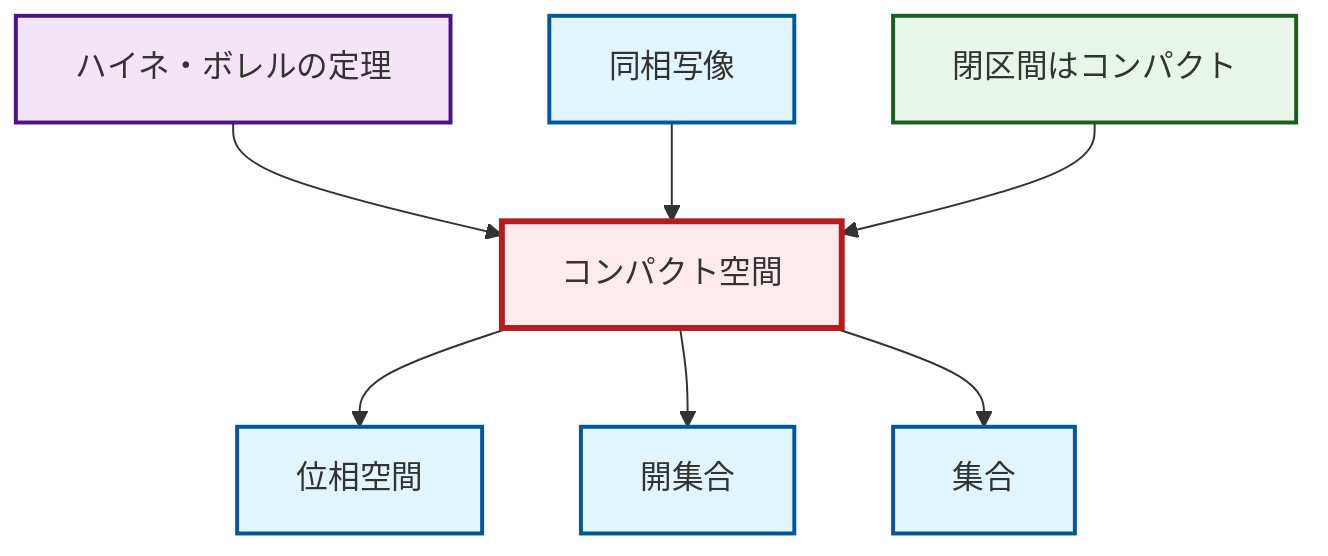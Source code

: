 graph TD
    classDef definition fill:#e1f5fe,stroke:#01579b,stroke-width:2px
    classDef theorem fill:#f3e5f5,stroke:#4a148c,stroke-width:2px
    classDef axiom fill:#fff3e0,stroke:#e65100,stroke-width:2px
    classDef example fill:#e8f5e9,stroke:#1b5e20,stroke-width:2px
    classDef current fill:#ffebee,stroke:#b71c1c,stroke-width:3px
    thm-heine-borel["ハイネ・ボレルの定理"]:::theorem
    def-homeomorphism["同相写像"]:::definition
    def-topological-space["位相空間"]:::definition
    def-open-set["開集合"]:::definition
    def-set["集合"]:::definition
    def-compact["コンパクト空間"]:::definition
    ex-closed-interval-compact["閉区間はコンパクト"]:::example
    def-compact --> def-topological-space
    thm-heine-borel --> def-compact
    def-compact --> def-open-set
    def-homeomorphism --> def-compact
    ex-closed-interval-compact --> def-compact
    def-compact --> def-set
    class def-compact current